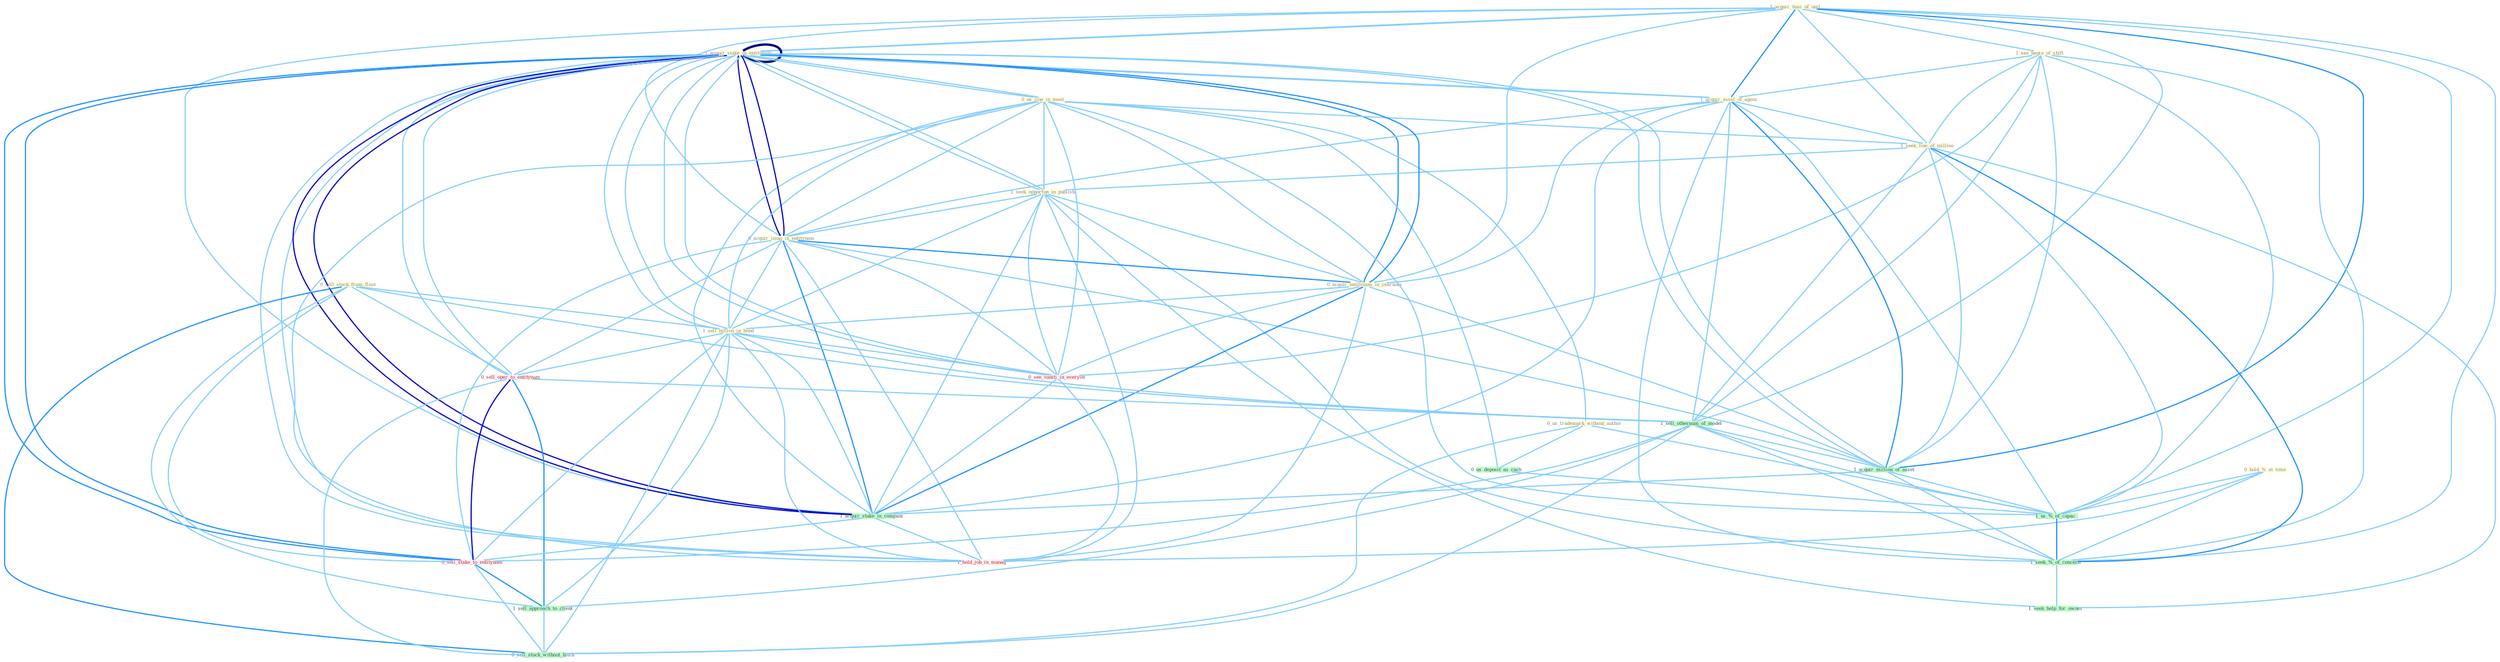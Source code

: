 Graph G{ 
    node
    [shape=polygon,style=filled,width=.5,height=.06,color="#BDFCC9",fixedsize=true,fontsize=4,
    fontcolor="#2f4f4f"];
    {node
    [color="#ffffe0", fontcolor="#8b7d6b"] "0_hold_%_at_time " "1_acquir_busi_of_unit " "1_see_begin_of_shift " "1_acquir_stake_in_entitynam " "0_us_line_in_meet " "1_acquir_asset_of_agenc " "1_seek_line_of_million " "1_seek_opportun_in_publish " "0_acquir_imag_in_entitynam " "0_acquir_entitynam_in_yearnum " "0_us_trademark_without_author " "0_sell_stock_from_floor " "1_sell_billion_in_bond "}
{node [color="#fff0f5", fontcolor="#b22222"] "0_sell_oper_to_entitynam " "0_see_vaniti_in_everyon " "0_sell_stake_to_entitynam " "1_hold_job_in_manag "}
edge [color="#B0E2FF"];

	"0_hold_%_at_time " -- "1_us_%_of_capac " [w="1", color="#87cefa" ];
	"0_hold_%_at_time " -- "1_hold_job_in_manag " [w="1", color="#87cefa" ];
	"0_hold_%_at_time " -- "1_seek_%_of_concern " [w="1", color="#87cefa" ];
	"1_acquir_busi_of_unit " -- "1_see_begin_of_shift " [w="1", color="#87cefa" ];
	"1_acquir_busi_of_unit " -- "1_acquir_stake_in_entitynam " [w="1", color="#87cefa" ];
	"1_acquir_busi_of_unit " -- "1_acquir_asset_of_agenc " [w="2", color="#1e90ff" , len=0.8];
	"1_acquir_busi_of_unit " -- "1_seek_line_of_million " [w="1", color="#87cefa" ];
	"1_acquir_busi_of_unit " -- "0_acquir_imag_in_entitynam " [w="1", color="#87cefa" ];
	"1_acquir_busi_of_unit " -- "0_acquir_entitynam_in_yearnum " [w="1", color="#87cefa" ];
	"1_acquir_busi_of_unit " -- "1_sell_othernum_of_model " [w="1", color="#87cefa" ];
	"1_acquir_busi_of_unit " -- "1_acquir_million_of_asset " [w="2", color="#1e90ff" , len=0.8];
	"1_acquir_busi_of_unit " -- "1_acquir_stake_in_entitynam " [w="1", color="#87cefa" ];
	"1_acquir_busi_of_unit " -- "1_acquir_stake_in_compani " [w="1", color="#87cefa" ];
	"1_acquir_busi_of_unit " -- "1_us_%_of_capac " [w="1", color="#87cefa" ];
	"1_acquir_busi_of_unit " -- "1_seek_%_of_concern " [w="1", color="#87cefa" ];
	"1_see_begin_of_shift " -- "1_acquir_asset_of_agenc " [w="1", color="#87cefa" ];
	"1_see_begin_of_shift " -- "1_seek_line_of_million " [w="1", color="#87cefa" ];
	"1_see_begin_of_shift " -- "1_sell_othernum_of_model " [w="1", color="#87cefa" ];
	"1_see_begin_of_shift " -- "0_see_vaniti_in_everyon " [w="1", color="#87cefa" ];
	"1_see_begin_of_shift " -- "1_acquir_million_of_asset " [w="1", color="#87cefa" ];
	"1_see_begin_of_shift " -- "1_us_%_of_capac " [w="1", color="#87cefa" ];
	"1_see_begin_of_shift " -- "1_seek_%_of_concern " [w="1", color="#87cefa" ];
	"1_acquir_stake_in_entitynam " -- "0_us_line_in_meet " [w="1", color="#87cefa" ];
	"1_acquir_stake_in_entitynam " -- "1_acquir_asset_of_agenc " [w="1", color="#87cefa" ];
	"1_acquir_stake_in_entitynam " -- "1_seek_opportun_in_publish " [w="1", color="#87cefa" ];
	"1_acquir_stake_in_entitynam " -- "0_acquir_imag_in_entitynam " [w="3", color="#0000cd" , len=0.6];
	"1_acquir_stake_in_entitynam " -- "0_acquir_entitynam_in_yearnum " [w="2", color="#1e90ff" , len=0.8];
	"1_acquir_stake_in_entitynam " -- "1_sell_billion_in_bond " [w="1", color="#87cefa" ];
	"1_acquir_stake_in_entitynam " -- "0_sell_oper_to_entitynam " [w="1", color="#87cefa" ];
	"1_acquir_stake_in_entitynam " -- "0_see_vaniti_in_everyon " [w="1", color="#87cefa" ];
	"1_acquir_stake_in_entitynam " -- "1_acquir_million_of_asset " [w="1", color="#87cefa" ];
	"1_acquir_stake_in_entitynam " -- "1_acquir_stake_in_entitynam " [w="4", style=bold, color="#000080", len=0.4];
	"1_acquir_stake_in_entitynam " -- "1_acquir_stake_in_compani " [w="3", color="#0000cd" , len=0.6];
	"1_acquir_stake_in_entitynam " -- "0_sell_stake_to_entitynam " [w="2", color="#1e90ff" , len=0.8];
	"1_acquir_stake_in_entitynam " -- "1_hold_job_in_manag " [w="1", color="#87cefa" ];
	"0_us_line_in_meet " -- "1_seek_line_of_million " [w="1", color="#87cefa" ];
	"0_us_line_in_meet " -- "1_seek_opportun_in_publish " [w="1", color="#87cefa" ];
	"0_us_line_in_meet " -- "0_acquir_imag_in_entitynam " [w="1", color="#87cefa" ];
	"0_us_line_in_meet " -- "0_acquir_entitynam_in_yearnum " [w="1", color="#87cefa" ];
	"0_us_line_in_meet " -- "0_us_trademark_without_author " [w="1", color="#87cefa" ];
	"0_us_line_in_meet " -- "1_sell_billion_in_bond " [w="1", color="#87cefa" ];
	"0_us_line_in_meet " -- "0_see_vaniti_in_everyon " [w="1", color="#87cefa" ];
	"0_us_line_in_meet " -- "0_us_deposit_as_cach " [w="1", color="#87cefa" ];
	"0_us_line_in_meet " -- "1_acquir_stake_in_entitynam " [w="1", color="#87cefa" ];
	"0_us_line_in_meet " -- "1_acquir_stake_in_compani " [w="1", color="#87cefa" ];
	"0_us_line_in_meet " -- "1_us_%_of_capac " [w="1", color="#87cefa" ];
	"0_us_line_in_meet " -- "1_hold_job_in_manag " [w="1", color="#87cefa" ];
	"1_acquir_asset_of_agenc " -- "1_seek_line_of_million " [w="1", color="#87cefa" ];
	"1_acquir_asset_of_agenc " -- "0_acquir_imag_in_entitynam " [w="1", color="#87cefa" ];
	"1_acquir_asset_of_agenc " -- "0_acquir_entitynam_in_yearnum " [w="1", color="#87cefa" ];
	"1_acquir_asset_of_agenc " -- "1_sell_othernum_of_model " [w="1", color="#87cefa" ];
	"1_acquir_asset_of_agenc " -- "1_acquir_million_of_asset " [w="2", color="#1e90ff" , len=0.8];
	"1_acquir_asset_of_agenc " -- "1_acquir_stake_in_entitynam " [w="1", color="#87cefa" ];
	"1_acquir_asset_of_agenc " -- "1_acquir_stake_in_compani " [w="1", color="#87cefa" ];
	"1_acquir_asset_of_agenc " -- "1_us_%_of_capac " [w="1", color="#87cefa" ];
	"1_acquir_asset_of_agenc " -- "1_seek_%_of_concern " [w="1", color="#87cefa" ];
	"1_seek_line_of_million " -- "1_seek_opportun_in_publish " [w="1", color="#87cefa" ];
	"1_seek_line_of_million " -- "1_sell_othernum_of_model " [w="1", color="#87cefa" ];
	"1_seek_line_of_million " -- "1_acquir_million_of_asset " [w="1", color="#87cefa" ];
	"1_seek_line_of_million " -- "1_us_%_of_capac " [w="1", color="#87cefa" ];
	"1_seek_line_of_million " -- "1_seek_%_of_concern " [w="2", color="#1e90ff" , len=0.8];
	"1_seek_line_of_million " -- "1_seek_help_for_owner " [w="1", color="#87cefa" ];
	"1_seek_opportun_in_publish " -- "0_acquir_imag_in_entitynam " [w="1", color="#87cefa" ];
	"1_seek_opportun_in_publish " -- "0_acquir_entitynam_in_yearnum " [w="1", color="#87cefa" ];
	"1_seek_opportun_in_publish " -- "1_sell_billion_in_bond " [w="1", color="#87cefa" ];
	"1_seek_opportun_in_publish " -- "0_see_vaniti_in_everyon " [w="1", color="#87cefa" ];
	"1_seek_opportun_in_publish " -- "1_acquir_stake_in_entitynam " [w="1", color="#87cefa" ];
	"1_seek_opportun_in_publish " -- "1_acquir_stake_in_compani " [w="1", color="#87cefa" ];
	"1_seek_opportun_in_publish " -- "1_hold_job_in_manag " [w="1", color="#87cefa" ];
	"1_seek_opportun_in_publish " -- "1_seek_%_of_concern " [w="1", color="#87cefa" ];
	"1_seek_opportun_in_publish " -- "1_seek_help_for_owner " [w="1", color="#87cefa" ];
	"0_acquir_imag_in_entitynam " -- "0_acquir_entitynam_in_yearnum " [w="2", color="#1e90ff" , len=0.8];
	"0_acquir_imag_in_entitynam " -- "1_sell_billion_in_bond " [w="1", color="#87cefa" ];
	"0_acquir_imag_in_entitynam " -- "0_sell_oper_to_entitynam " [w="1", color="#87cefa" ];
	"0_acquir_imag_in_entitynam " -- "0_see_vaniti_in_everyon " [w="1", color="#87cefa" ];
	"0_acquir_imag_in_entitynam " -- "1_acquir_million_of_asset " [w="1", color="#87cefa" ];
	"0_acquir_imag_in_entitynam " -- "1_acquir_stake_in_entitynam " [w="3", color="#0000cd" , len=0.6];
	"0_acquir_imag_in_entitynam " -- "1_acquir_stake_in_compani " [w="2", color="#1e90ff" , len=0.8];
	"0_acquir_imag_in_entitynam " -- "0_sell_stake_to_entitynam " [w="1", color="#87cefa" ];
	"0_acquir_imag_in_entitynam " -- "1_hold_job_in_manag " [w="1", color="#87cefa" ];
	"0_acquir_entitynam_in_yearnum " -- "1_sell_billion_in_bond " [w="1", color="#87cefa" ];
	"0_acquir_entitynam_in_yearnum " -- "0_see_vaniti_in_everyon " [w="1", color="#87cefa" ];
	"0_acquir_entitynam_in_yearnum " -- "1_acquir_million_of_asset " [w="1", color="#87cefa" ];
	"0_acquir_entitynam_in_yearnum " -- "1_acquir_stake_in_entitynam " [w="2", color="#1e90ff" , len=0.8];
	"0_acquir_entitynam_in_yearnum " -- "1_acquir_stake_in_compani " [w="2", color="#1e90ff" , len=0.8];
	"0_acquir_entitynam_in_yearnum " -- "1_hold_job_in_manag " [w="1", color="#87cefa" ];
	"0_us_trademark_without_author " -- "0_us_deposit_as_cach " [w="1", color="#87cefa" ];
	"0_us_trademark_without_author " -- "1_us_%_of_capac " [w="1", color="#87cefa" ];
	"0_us_trademark_without_author " -- "0_sell_stock_without_hitch " [w="1", color="#87cefa" ];
	"0_sell_stock_from_floor " -- "1_sell_billion_in_bond " [w="1", color="#87cefa" ];
	"0_sell_stock_from_floor " -- "0_sell_oper_to_entitynam " [w="1", color="#87cefa" ];
	"0_sell_stock_from_floor " -- "1_sell_othernum_of_model " [w="1", color="#87cefa" ];
	"0_sell_stock_from_floor " -- "0_sell_stake_to_entitynam " [w="1", color="#87cefa" ];
	"0_sell_stock_from_floor " -- "1_sell_approach_to_client " [w="1", color="#87cefa" ];
	"0_sell_stock_from_floor " -- "0_sell_stock_without_hitch " [w="2", color="#1e90ff" , len=0.8];
	"1_sell_billion_in_bond " -- "0_sell_oper_to_entitynam " [w="1", color="#87cefa" ];
	"1_sell_billion_in_bond " -- "1_sell_othernum_of_model " [w="1", color="#87cefa" ];
	"1_sell_billion_in_bond " -- "0_see_vaniti_in_everyon " [w="1", color="#87cefa" ];
	"1_sell_billion_in_bond " -- "1_acquir_stake_in_entitynam " [w="1", color="#87cefa" ];
	"1_sell_billion_in_bond " -- "1_acquir_stake_in_compani " [w="1", color="#87cefa" ];
	"1_sell_billion_in_bond " -- "0_sell_stake_to_entitynam " [w="1", color="#87cefa" ];
	"1_sell_billion_in_bond " -- "1_sell_approach_to_client " [w="1", color="#87cefa" ];
	"1_sell_billion_in_bond " -- "1_hold_job_in_manag " [w="1", color="#87cefa" ];
	"1_sell_billion_in_bond " -- "0_sell_stock_without_hitch " [w="1", color="#87cefa" ];
	"0_sell_oper_to_entitynam " -- "1_sell_othernum_of_model " [w="1", color="#87cefa" ];
	"0_sell_oper_to_entitynam " -- "1_acquir_stake_in_entitynam " [w="1", color="#87cefa" ];
	"0_sell_oper_to_entitynam " -- "0_sell_stake_to_entitynam " [w="3", color="#0000cd" , len=0.6];
	"0_sell_oper_to_entitynam " -- "1_sell_approach_to_client " [w="2", color="#1e90ff" , len=0.8];
	"0_sell_oper_to_entitynam " -- "0_sell_stock_without_hitch " [w="1", color="#87cefa" ];
	"1_sell_othernum_of_model " -- "1_acquir_million_of_asset " [w="1", color="#87cefa" ];
	"1_sell_othernum_of_model " -- "0_sell_stake_to_entitynam " [w="1", color="#87cefa" ];
	"1_sell_othernum_of_model " -- "1_us_%_of_capac " [w="1", color="#87cefa" ];
	"1_sell_othernum_of_model " -- "1_sell_approach_to_client " [w="1", color="#87cefa" ];
	"1_sell_othernum_of_model " -- "0_sell_stock_without_hitch " [w="1", color="#87cefa" ];
	"1_sell_othernum_of_model " -- "1_seek_%_of_concern " [w="1", color="#87cefa" ];
	"0_see_vaniti_in_everyon " -- "1_acquir_stake_in_entitynam " [w="1", color="#87cefa" ];
	"0_see_vaniti_in_everyon " -- "1_acquir_stake_in_compani " [w="1", color="#87cefa" ];
	"0_see_vaniti_in_everyon " -- "1_hold_job_in_manag " [w="1", color="#87cefa" ];
	"1_acquir_million_of_asset " -- "1_acquir_stake_in_entitynam " [w="1", color="#87cefa" ];
	"1_acquir_million_of_asset " -- "1_acquir_stake_in_compani " [w="1", color="#87cefa" ];
	"1_acquir_million_of_asset " -- "1_us_%_of_capac " [w="1", color="#87cefa" ];
	"1_acquir_million_of_asset " -- "1_seek_%_of_concern " [w="1", color="#87cefa" ];
	"0_us_deposit_as_cach " -- "1_us_%_of_capac " [w="1", color="#87cefa" ];
	"1_acquir_stake_in_entitynam " -- "1_acquir_stake_in_compani " [w="3", color="#0000cd" , len=0.6];
	"1_acquir_stake_in_entitynam " -- "0_sell_stake_to_entitynam " [w="2", color="#1e90ff" , len=0.8];
	"1_acquir_stake_in_entitynam " -- "1_hold_job_in_manag " [w="1", color="#87cefa" ];
	"1_acquir_stake_in_compani " -- "0_sell_stake_to_entitynam " [w="1", color="#87cefa" ];
	"1_acquir_stake_in_compani " -- "1_hold_job_in_manag " [w="1", color="#87cefa" ];
	"0_sell_stake_to_entitynam " -- "1_sell_approach_to_client " [w="2", color="#1e90ff" , len=0.8];
	"0_sell_stake_to_entitynam " -- "0_sell_stock_without_hitch " [w="1", color="#87cefa" ];
	"1_us_%_of_capac " -- "1_seek_%_of_concern " [w="2", color="#1e90ff" , len=0.8];
	"1_sell_approach_to_client " -- "0_sell_stock_without_hitch " [w="1", color="#87cefa" ];
	"1_seek_%_of_concern " -- "1_seek_help_for_owner " [w="1", color="#87cefa" ];
}
